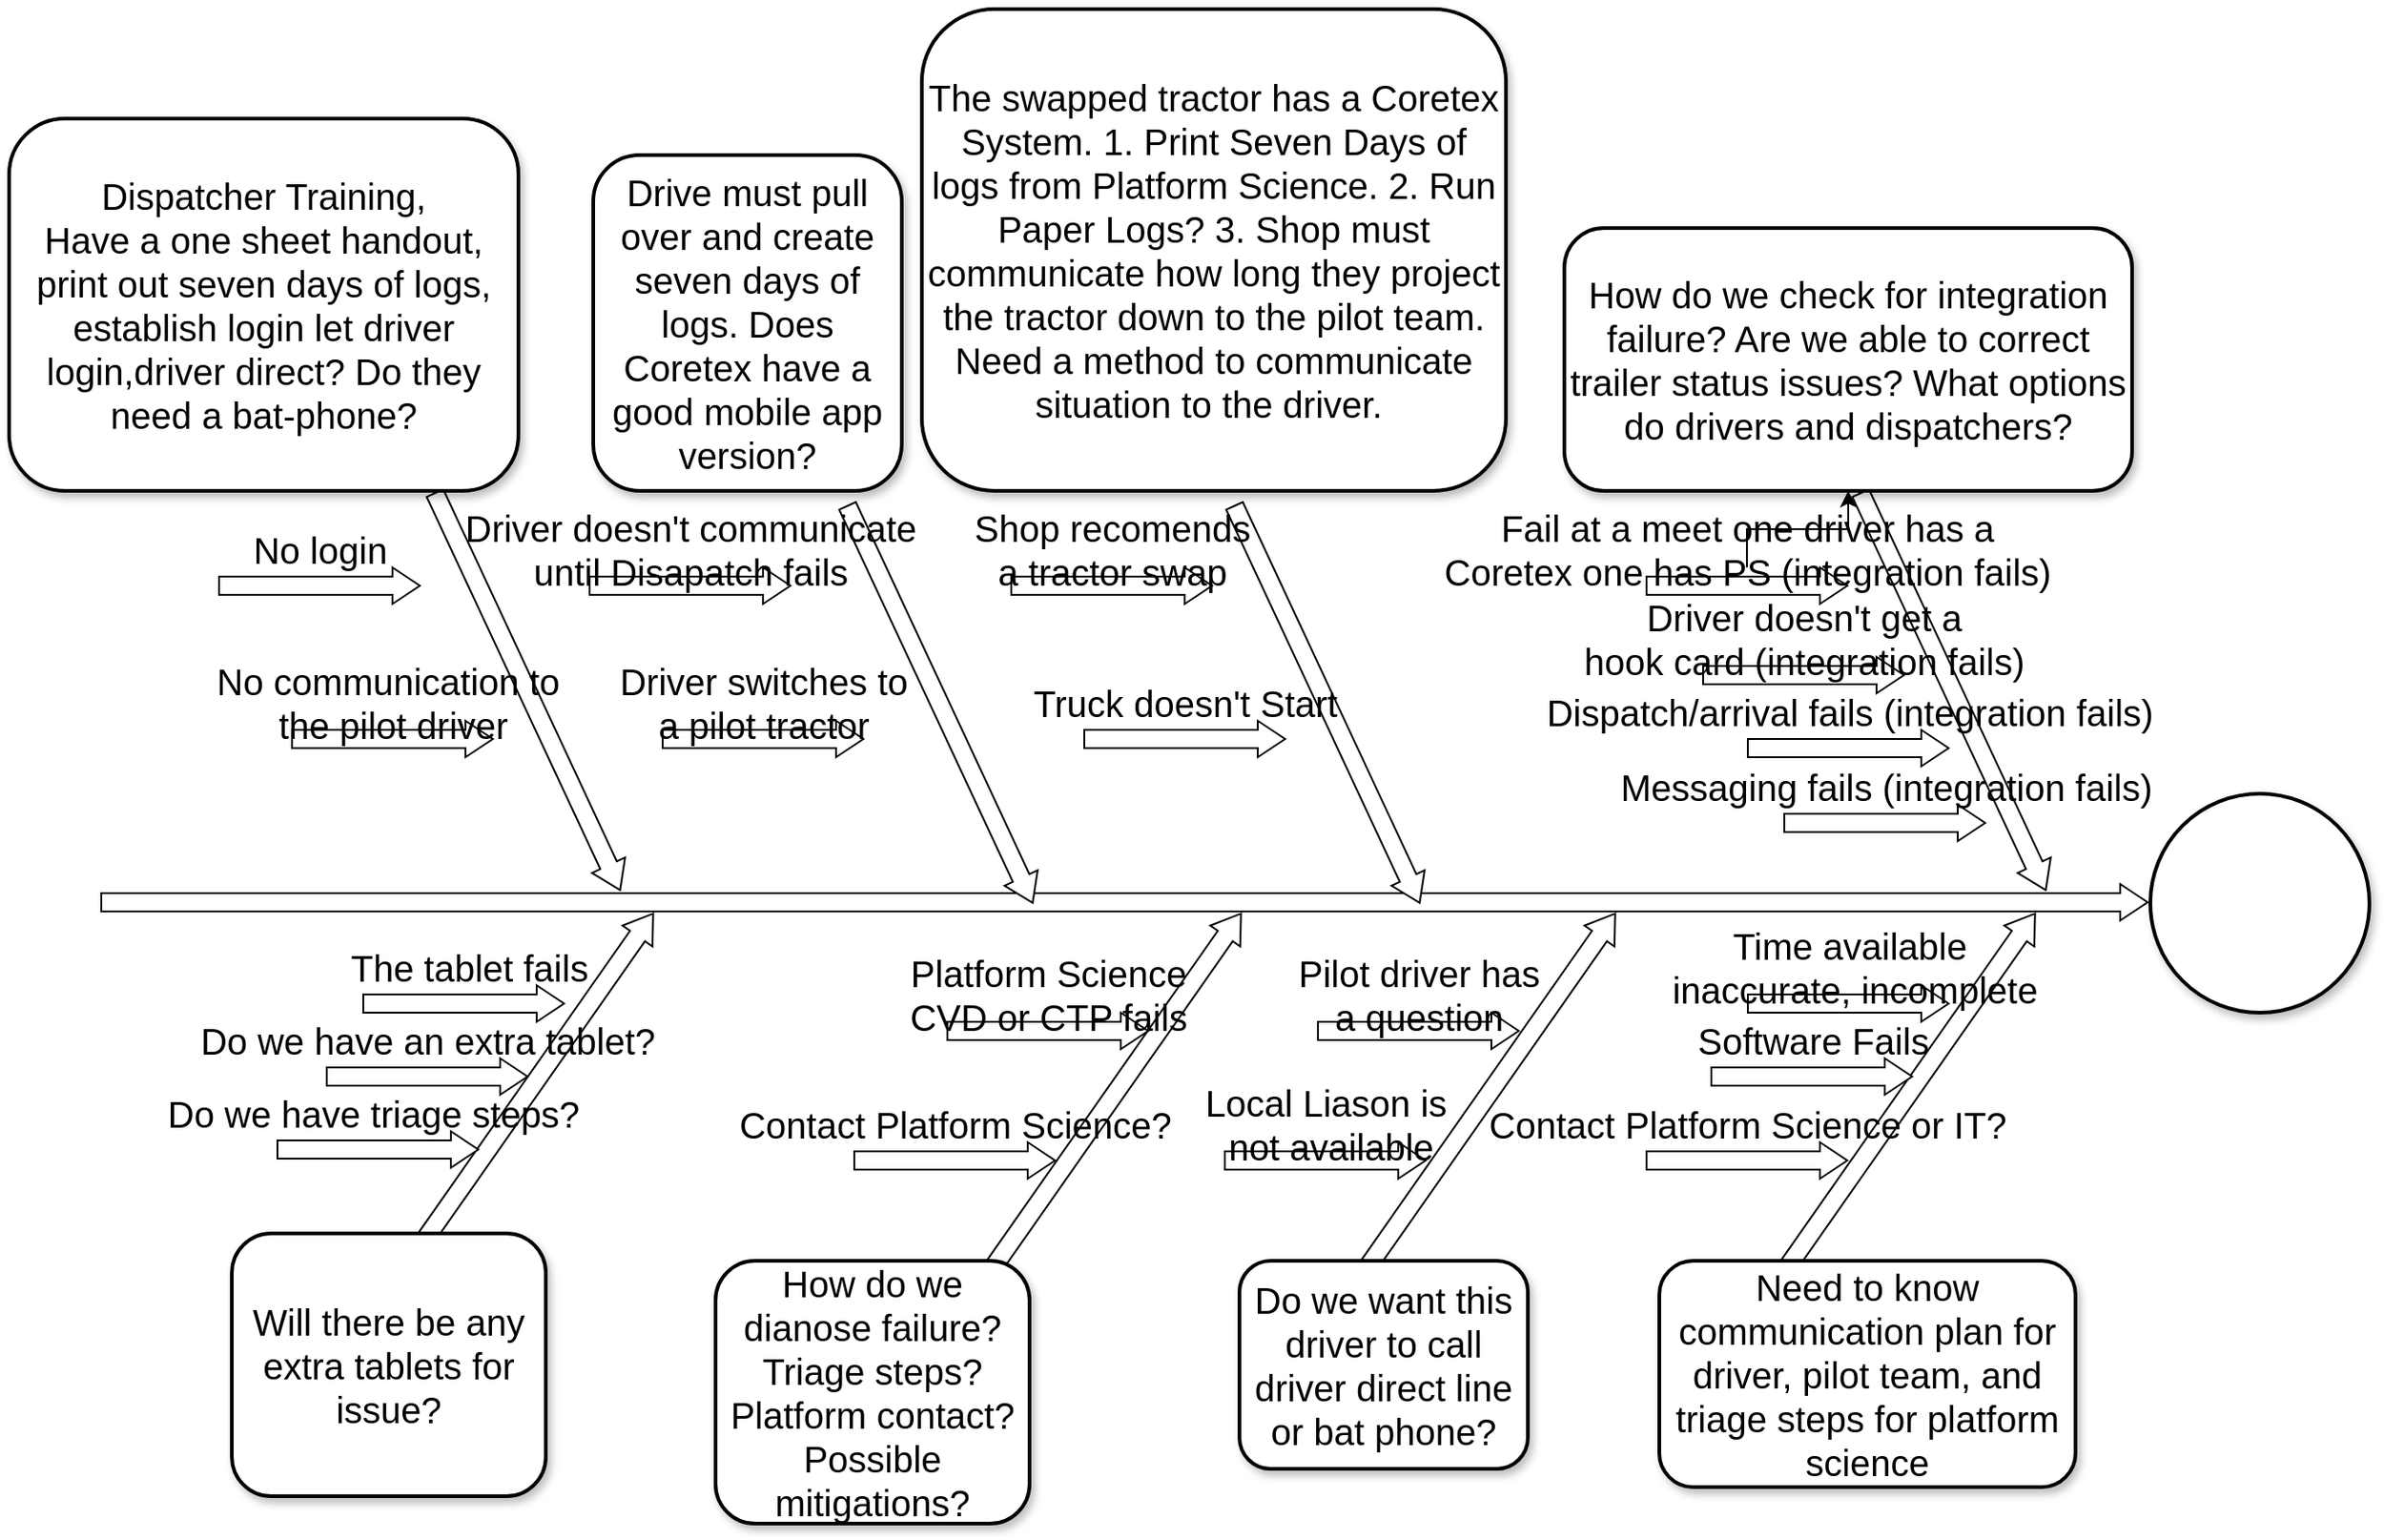<mxfile version="20.2.7" type="github">
  <diagram name="Page-1" id="b7a7eaba-c6c5-6fbe-34ae-1d3a4219ac39">
    <mxGraphModel dx="3175.5" dy="762" grid="1" gridSize="10" guides="1" tooltips="1" connect="1" arrows="1" fold="1" page="1" pageScale="1.5" pageWidth="1169" pageHeight="826" background="none" math="0" shadow="0">
      <root>
        <mxCell id="0" style=";html=1;" />
        <mxCell id="1" style=";html=1;" parent="0" />
        <mxCell id="279d4c6e8b4f5ae2-2" value="" style="html=1;shadow=0;dashed=0;align=center;verticalAlign=middle;shape=mxgraph.arrows2.arrow;dy=0.5;dx=15;direction=north;notch=0;rounded=0;strokeWidth=1;fontSize=20;rotation=35;" parent="1" vertex="1">
          <mxGeometry x="594" y="604" width="20" height="240" as="geometry" />
        </mxCell>
        <mxCell id="279d4c6e8b4f5ae2-3" value="" style="html=1;shadow=0;dashed=0;align=center;verticalAlign=middle;shape=mxgraph.arrows2.arrow;dy=0.5;dx=15;direction=north;notch=0;rounded=0;strokeWidth=1;fontSize=20;rotation=35;" parent="1" vertex="1">
          <mxGeometry x="799" y="604" width="20" height="240" as="geometry" />
        </mxCell>
        <mxCell id="279d4c6e8b4f5ae2-4" value="" style="html=1;shadow=0;dashed=0;align=center;verticalAlign=middle;shape=mxgraph.arrows2.arrow;dy=0.5;dx=15;direction=north;notch=0;rounded=0;strokeWidth=1;fontSize=20;rotation=35;" parent="1" vertex="1">
          <mxGeometry x="1029" y="604" width="20" height="240" as="geometry" />
        </mxCell>
        <mxCell id="279d4c6e8b4f5ae2-5" value="" style="html=1;shadow=0;dashed=0;align=center;verticalAlign=middle;shape=mxgraph.arrows2.arrow;dy=0.5;dx=15;direction=north;notch=0;rounded=0;strokeWidth=1;fontSize=20;rotation=90;" parent="1" vertex="1">
          <mxGeometry x="599" y="59" width="20" height="1121" as="geometry" />
        </mxCell>
        <mxCell id="279d4c6e8b4f5ae2-6" value="" style="html=1;shadow=0;dashed=0;align=center;verticalAlign=middle;shape=mxgraph.arrows2.arrow;dy=0.5;dx=15;direction=north;notch=0;rounded=0;strokeWidth=1;fontSize=20;rotation=155;" parent="1" vertex="1">
          <mxGeometry x="272" y="384" width="20" height="240" as="geometry" />
        </mxCell>
        <mxCell id="279d4c6e8b4f5ae2-7" value="" style="html=1;shadow=0;dashed=0;align=center;verticalAlign=middle;shape=mxgraph.arrows2.arrow;dy=0.5;dx=15;direction=north;notch=0;rounded=0;strokeWidth=1;fontSize=20;rotation=155;" parent="1" vertex="1">
          <mxGeometry x="498" y="391" width="20" height="240" as="geometry" />
        </mxCell>
        <mxCell id="279d4c6e8b4f5ae2-8" value="" style="html=1;shadow=0;dashed=0;align=center;verticalAlign=middle;shape=mxgraph.arrows2.arrow;dy=0.5;dx=15;direction=north;notch=0;rounded=0;strokeWidth=1;fontSize=20;rotation=155;" parent="1" vertex="1">
          <mxGeometry x="710" y="391" width="20" height="240" as="geometry" />
        </mxCell>
        <mxCell id="279d4c6e8b4f5ae2-9" value="Dispatcher Training,&lt;br&gt;Have a one sheet handout, print out seven days of logs, establish login let driver login,driver direct? Do they need a bat-phone?" style="rounded=1;whiteSpace=wrap;html=1;shadow=1;strokeWidth=2;fontSize=20;" parent="1" vertex="1">
          <mxGeometry x="-2" y="190" width="279" height="204" as="geometry" />
        </mxCell>
        <mxCell id="279d4c6e8b4f5ae2-10" value="Drive must pull over and create seven days of logs. Does Coretex have a good mobile app version?" style="rounded=1;whiteSpace=wrap;html=1;shadow=1;strokeWidth=2;fontSize=20;" parent="1" vertex="1">
          <mxGeometry x="318" y="210" width="169" height="184" as="geometry" />
        </mxCell>
        <mxCell id="279d4c6e8b4f5ae2-11" value="The swapped tractor has a Coretex System. 1. Print Seven Days of logs from Platform Science. 2. Run Paper Logs? 3. Shop must communicate how long they project the tractor down to the pilot team. Need a method to communicate situation to the driver.&amp;nbsp;" style="rounded=1;whiteSpace=wrap;html=1;shadow=1;strokeWidth=2;fontSize=20;" parent="1" vertex="1">
          <mxGeometry x="498" y="130" width="320" height="264" as="geometry" />
        </mxCell>
        <mxCell id="279d4c6e8b4f5ae2-12" value="How do we dianose failure? Triage steps? Platform contact? Possible mitigations?" style="rounded=1;whiteSpace=wrap;html=1;shadow=1;strokeWidth=2;fontSize=20;" parent="1" vertex="1">
          <mxGeometry x="385" y="816" width="172" height="144" as="geometry" />
        </mxCell>
        <mxCell id="279d4c6e8b4f5ae2-13" value="Do we want this driver to call driver direct line or bat phone?" style="rounded=1;whiteSpace=wrap;html=1;shadow=1;strokeWidth=2;fontSize=20;" parent="1" vertex="1">
          <mxGeometry x="672" y="816" width="158" height="114" as="geometry" />
        </mxCell>
        <mxCell id="279d4c6e8b4f5ae2-14" value="Need to know communication plan for driver, pilot team, and triage steps for platform science" style="rounded=1;whiteSpace=wrap;html=1;shadow=1;strokeWidth=2;fontSize=20;" parent="1" vertex="1">
          <mxGeometry x="902" y="816" width="228" height="124" as="geometry" />
        </mxCell>
        <mxCell id="279d4c6e8b4f5ae2-15" value="" style="ellipse;whiteSpace=wrap;html=1;rounded=1;shadow=1;strokeWidth=2;fontSize=20;" parent="1" vertex="1">
          <mxGeometry x="1171" y="560" width="120" height="120" as="geometry" />
        </mxCell>
        <mxCell id="279d4c6e8b4f5ae2-16" value="No login" style="html=1;shadow=0;dashed=0;align=center;verticalAlign=middle;shape=mxgraph.arrows2.arrow;dy=0.5;dx=15;direction=north;notch=0;rounded=0;strokeWidth=1;fontSize=20;rotation=90;horizontal=0;labelPosition=left;verticalLabelPosition=middle;" parent="1" vertex="1">
          <mxGeometry x="158" y="391" width="20" height="110" as="geometry" />
        </mxCell>
        <mxCell id="279d4c6e8b4f5ae2-17" value="Driver doesn&#39;t communicate &lt;br&gt;until Disapatch fails" style="html=1;shadow=0;dashed=0;align=center;verticalAlign=middle;shape=mxgraph.arrows2.arrow;dy=0.5;dx=15;direction=north;notch=0;rounded=0;strokeWidth=1;fontSize=20;rotation=90;horizontal=0;labelPosition=left;verticalLabelPosition=middle;" parent="1" vertex="1">
          <mxGeometry x="361" y="391" width="20" height="110" as="geometry" />
        </mxCell>
        <mxCell id="279d4c6e8b4f5ae2-18" value="Shop recomends &lt;br&gt;a tractor swap" style="html=1;shadow=0;dashed=0;align=center;verticalAlign=middle;shape=mxgraph.arrows2.arrow;dy=0.5;dx=15;direction=north;notch=0;rounded=0;strokeWidth=1;fontSize=20;rotation=90;horizontal=0;labelPosition=left;verticalLabelPosition=middle;" parent="1" vertex="1">
          <mxGeometry x="592" y="391" width="20" height="110" as="geometry" />
        </mxCell>
        <mxCell id="279d4c6e8b4f5ae2-19" value="Contact Platform Science?" style="html=1;shadow=0;dashed=0;align=center;verticalAlign=middle;shape=mxgraph.arrows2.arrow;dy=0.5;dx=15;direction=north;notch=0;rounded=0;strokeWidth=1;fontSize=20;rotation=90;horizontal=0;labelPosition=left;verticalLabelPosition=middle;" parent="1" vertex="1">
          <mxGeometry x="506" y="706" width="20" height="110" as="geometry" />
        </mxCell>
        <mxCell id="279d4c6e8b4f5ae2-20" value="Local Liason is&lt;br&gt;&amp;nbsp;not available" style="html=1;shadow=0;dashed=0;align=center;verticalAlign=middle;shape=mxgraph.arrows2.arrow;dy=0.5;dx=15;direction=north;notch=0;rounded=0;strokeWidth=1;fontSize=20;rotation=90;horizontal=0;labelPosition=left;verticalLabelPosition=middle;" parent="1" vertex="1">
          <mxGeometry x="709" y="706" width="20" height="110" as="geometry" />
        </mxCell>
        <mxCell id="279d4c6e8b4f5ae2-21" value="Contact Platform Science or IT?" style="html=1;shadow=0;dashed=0;align=center;verticalAlign=middle;shape=mxgraph.arrows2.arrow;dy=0.5;dx=15;direction=north;notch=0;rounded=0;strokeWidth=1;fontSize=20;rotation=90;horizontal=0;labelPosition=left;verticalLabelPosition=middle;" parent="1" vertex="1">
          <mxGeometry x="940" y="706" width="20" height="110" as="geometry" />
        </mxCell>
        <mxCell id="279d4c6e8b4f5ae2-22" value="No communication to&amp;nbsp;&lt;br&gt;the pilot driver" style="html=1;shadow=0;dashed=0;align=center;verticalAlign=middle;shape=mxgraph.arrows2.arrow;dy=0.5;dx=15;direction=north;notch=0;rounded=0;strokeWidth=1;fontSize=20;rotation=90;horizontal=0;labelPosition=left;verticalLabelPosition=middle;" parent="1" vertex="1">
          <mxGeometry x="198" y="475" width="20" height="110" as="geometry" />
        </mxCell>
        <mxCell id="279d4c6e8b4f5ae2-23" value="Driver switches to &lt;br&gt;a pilot tractor" style="html=1;shadow=0;dashed=0;align=center;verticalAlign=middle;shape=mxgraph.arrows2.arrow;dy=0.5;dx=15;direction=north;notch=0;rounded=0;strokeWidth=1;fontSize=20;rotation=90;horizontal=0;labelPosition=left;verticalLabelPosition=middle;" parent="1" vertex="1">
          <mxGeometry x="401" y="475" width="20" height="110" as="geometry" />
        </mxCell>
        <mxCell id="279d4c6e8b4f5ae2-24" value="Truck doesn&#39;t Start" style="html=1;shadow=0;dashed=0;align=center;verticalAlign=middle;shape=mxgraph.arrows2.arrow;dy=0.5;dx=15;direction=north;notch=0;rounded=0;strokeWidth=1;fontSize=20;rotation=90;horizontal=0;labelPosition=left;verticalLabelPosition=middle;" parent="1" vertex="1">
          <mxGeometry x="632" y="475" width="20" height="110" as="geometry" />
        </mxCell>
        <mxCell id="279d4c6e8b4f5ae2-25" value="Platform Science &lt;br&gt;CVD or CTP fails" style="html=1;shadow=0;dashed=0;align=center;verticalAlign=middle;shape=mxgraph.arrows2.arrow;dy=0.5;dx=15;direction=north;notch=0;rounded=0;strokeWidth=1;fontSize=20;rotation=90;horizontal=0;labelPosition=left;verticalLabelPosition=middle;" parent="1" vertex="1">
          <mxGeometry x="557" y="635" width="20" height="110" as="geometry" />
        </mxCell>
        <mxCell id="279d4c6e8b4f5ae2-26" value="Pilot driver has&lt;br&gt;a question" style="html=1;shadow=0;dashed=0;align=center;verticalAlign=middle;shape=mxgraph.arrows2.arrow;dy=0.5;dx=15;direction=north;notch=0;rounded=0;strokeWidth=1;fontSize=20;rotation=90;horizontal=0;labelPosition=left;verticalLabelPosition=middle;" parent="1" vertex="1">
          <mxGeometry x="760" y="635" width="20" height="110" as="geometry" />
        </mxCell>
        <mxCell id="279d4c6e8b4f5ae2-27" value="Software Fails" style="html=1;shadow=0;dashed=0;align=center;verticalAlign=middle;shape=mxgraph.arrows2.arrow;dy=0.5;dx=15;direction=north;notch=0;rounded=0;strokeWidth=1;fontSize=20;rotation=90;horizontal=0;labelPosition=left;verticalLabelPosition=middle;" parent="1" vertex="1">
          <mxGeometry x="975.5" y="660" width="20" height="110" as="geometry" />
        </mxCell>
        <mxCell id="Zy36G96wiUoJhvqa7v5U-22" value="&amp;nbsp;The tablet fails" style="html=1;shadow=0;dashed=0;align=center;verticalAlign=middle;shape=mxgraph.arrows2.arrow;dy=0.5;dx=15;direction=north;notch=0;rounded=0;strokeWidth=1;fontSize=20;rotation=90;horizontal=0;labelPosition=left;verticalLabelPosition=middle;" vertex="1" parent="1">
          <mxGeometry x="237" y="620" width="20" height="110" as="geometry" />
        </mxCell>
        <mxCell id="Zy36G96wiUoJhvqa7v5U-23" value="" style="html=1;shadow=0;dashed=0;align=center;verticalAlign=middle;shape=mxgraph.arrows2.arrow;dy=0.5;dx=15;direction=north;notch=0;rounded=0;strokeWidth=1;fontSize=20;rotation=35;" vertex="1" parent="1">
          <mxGeometry x="272" y="604" width="20" height="240" as="geometry" />
        </mxCell>
        <mxCell id="Zy36G96wiUoJhvqa7v5U-20" value="Will there be any extra tablets for issue?" style="rounded=1;whiteSpace=wrap;html=1;shadow=1;strokeWidth=2;fontSize=20;" vertex="1" parent="1">
          <mxGeometry x="120" y="801" width="172" height="144" as="geometry" />
        </mxCell>
        <mxCell id="Zy36G96wiUoJhvqa7v5U-21" value="Do we have an extra tablet?" style="html=1;shadow=0;dashed=0;align=center;verticalAlign=middle;shape=mxgraph.arrows2.arrow;dy=0.5;dx=15;direction=north;notch=0;rounded=0;strokeWidth=1;fontSize=20;rotation=90;horizontal=0;labelPosition=left;verticalLabelPosition=middle;" vertex="1" parent="1">
          <mxGeometry x="217" y="660" width="20" height="110" as="geometry" />
        </mxCell>
        <mxCell id="Zy36G96wiUoJhvqa7v5U-26" value="Do we have triage steps?&amp;nbsp;" style="html=1;shadow=0;dashed=0;align=center;verticalAlign=middle;shape=mxgraph.arrows2.arrow;dy=0.5;dx=15;direction=north;notch=0;rounded=0;strokeWidth=1;fontSize=20;rotation=90;horizontal=0;labelPosition=left;verticalLabelPosition=middle;" vertex="1" parent="1">
          <mxGeometry x="190" y="700" width="20" height="110" as="geometry" />
        </mxCell>
        <mxCell id="Zy36G96wiUoJhvqa7v5U-27" value="" style="html=1;shadow=0;dashed=0;align=center;verticalAlign=middle;shape=mxgraph.arrows2.arrow;dy=0.5;dx=15;direction=north;notch=0;rounded=0;strokeWidth=1;fontSize=20;rotation=155;" vertex="1" parent="1">
          <mxGeometry x="1053" y="384" width="20" height="240" as="geometry" />
        </mxCell>
        <mxCell id="Zy36G96wiUoJhvqa7v5U-28" value="How do we check for integration failure? Are we able to correct trailer status issues? What options do drivers and dispatchers?" style="rounded=1;whiteSpace=wrap;html=1;shadow=1;strokeWidth=2;fontSize=20;" vertex="1" parent="1">
          <mxGeometry x="850" y="250" width="311" height="144" as="geometry" />
        </mxCell>
        <mxCell id="Zy36G96wiUoJhvqa7v5U-33" value="" style="edgeStyle=orthogonalEdgeStyle;rounded=0;orthogonalLoop=1;jettySize=auto;html=1;" edge="1" parent="1" source="Zy36G96wiUoJhvqa7v5U-29" target="Zy36G96wiUoJhvqa7v5U-28">
          <mxGeometry relative="1" as="geometry" />
        </mxCell>
        <mxCell id="Zy36G96wiUoJhvqa7v5U-29" value="Fail at a meet one driver has a&lt;br&gt;Coretex one has PS (integration fails)" style="html=1;shadow=0;dashed=0;align=center;verticalAlign=middle;shape=mxgraph.arrows2.arrow;dy=0.5;dx=15;direction=north;notch=0;rounded=0;strokeWidth=1;fontSize=20;rotation=90;horizontal=0;labelPosition=left;verticalLabelPosition=middle;" vertex="1" parent="1">
          <mxGeometry x="940" y="391" width="20" height="110" as="geometry" />
        </mxCell>
        <mxCell id="Zy36G96wiUoJhvqa7v5U-30" value="Driver doesn&#39;t get a &lt;br&gt;hook card (integration fails)" style="html=1;shadow=0;dashed=0;align=center;verticalAlign=middle;shape=mxgraph.arrows2.arrow;dy=0.5;dx=15;direction=north;notch=0;rounded=0;strokeWidth=1;fontSize=20;rotation=90;horizontal=0;labelPosition=left;verticalLabelPosition=middle;" vertex="1" parent="1">
          <mxGeometry x="971" y="440" width="20" height="110" as="geometry" />
        </mxCell>
        <mxCell id="Zy36G96wiUoJhvqa7v5U-32" value="Dispatch/arrival fails&amp;nbsp;(integration fails)" style="html=1;shadow=0;dashed=0;align=center;verticalAlign=middle;shape=mxgraph.arrows2.arrow;dy=0.5;dx=15;direction=north;notch=0;rounded=0;strokeWidth=1;fontSize=20;rotation=90;horizontal=0;labelPosition=left;verticalLabelPosition=middle;" vertex="1" parent="1">
          <mxGeometry x="995.5" y="480" width="20" height="110" as="geometry" />
        </mxCell>
        <mxCell id="Zy36G96wiUoJhvqa7v5U-34" value="Messaging fails (integration fails)" style="html=1;shadow=0;dashed=0;align=center;verticalAlign=middle;shape=mxgraph.arrows2.arrow;dy=0.5;dx=15;direction=north;notch=0;rounded=0;strokeWidth=1;fontSize=20;rotation=90;horizontal=0;labelPosition=left;verticalLabelPosition=middle;" vertex="1" parent="1">
          <mxGeometry x="1015.5" y="521" width="20" height="110" as="geometry" />
        </mxCell>
        <mxCell id="Zy36G96wiUoJhvqa7v5U-38" value="Time available&lt;br&gt;&amp;nbsp;inaccurate, incomplete" style="html=1;shadow=0;dashed=0;align=center;verticalAlign=middle;shape=mxgraph.arrows2.arrow;dy=0.5;dx=15;direction=north;notch=0;rounded=0;strokeWidth=1;fontSize=20;rotation=90;horizontal=0;labelPosition=left;verticalLabelPosition=middle;" vertex="1" parent="1">
          <mxGeometry x="995.5" y="620" width="20" height="110" as="geometry" />
        </mxCell>
      </root>
    </mxGraphModel>
  </diagram>
</mxfile>

